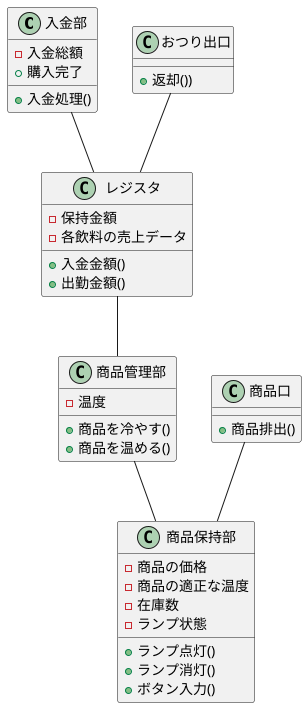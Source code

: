 @startuml

class 入金部 {
    - 入金総額
    + 入金処理()
    + 購入完了
}

class レジスタ {
    - 保持金額
    - 各飲料の売上データ
    + 入金金額()
    + 出勤金額()
}

class おつり出口 {
    + 返却())
}

class 商品管理部 {
    - 温度
    + 商品を冷やす()
    + 商品を温める()
}

class 商品保持部 {
    - 商品の価格
    - 商品の適正な温度
    - 在庫数
    - ランプ状態
    + ランプ点灯()
    + ランプ消灯()
    + ボタン入力()
}

class 商品口 {
    + 商品排出()
} 

商品管理部 -- 商品保持部
商品口 -- 商品保持部
おつり出口 -- レジスタ
入金部 -- レジスタ
レジスタ -- 商品管理部

@enduml


